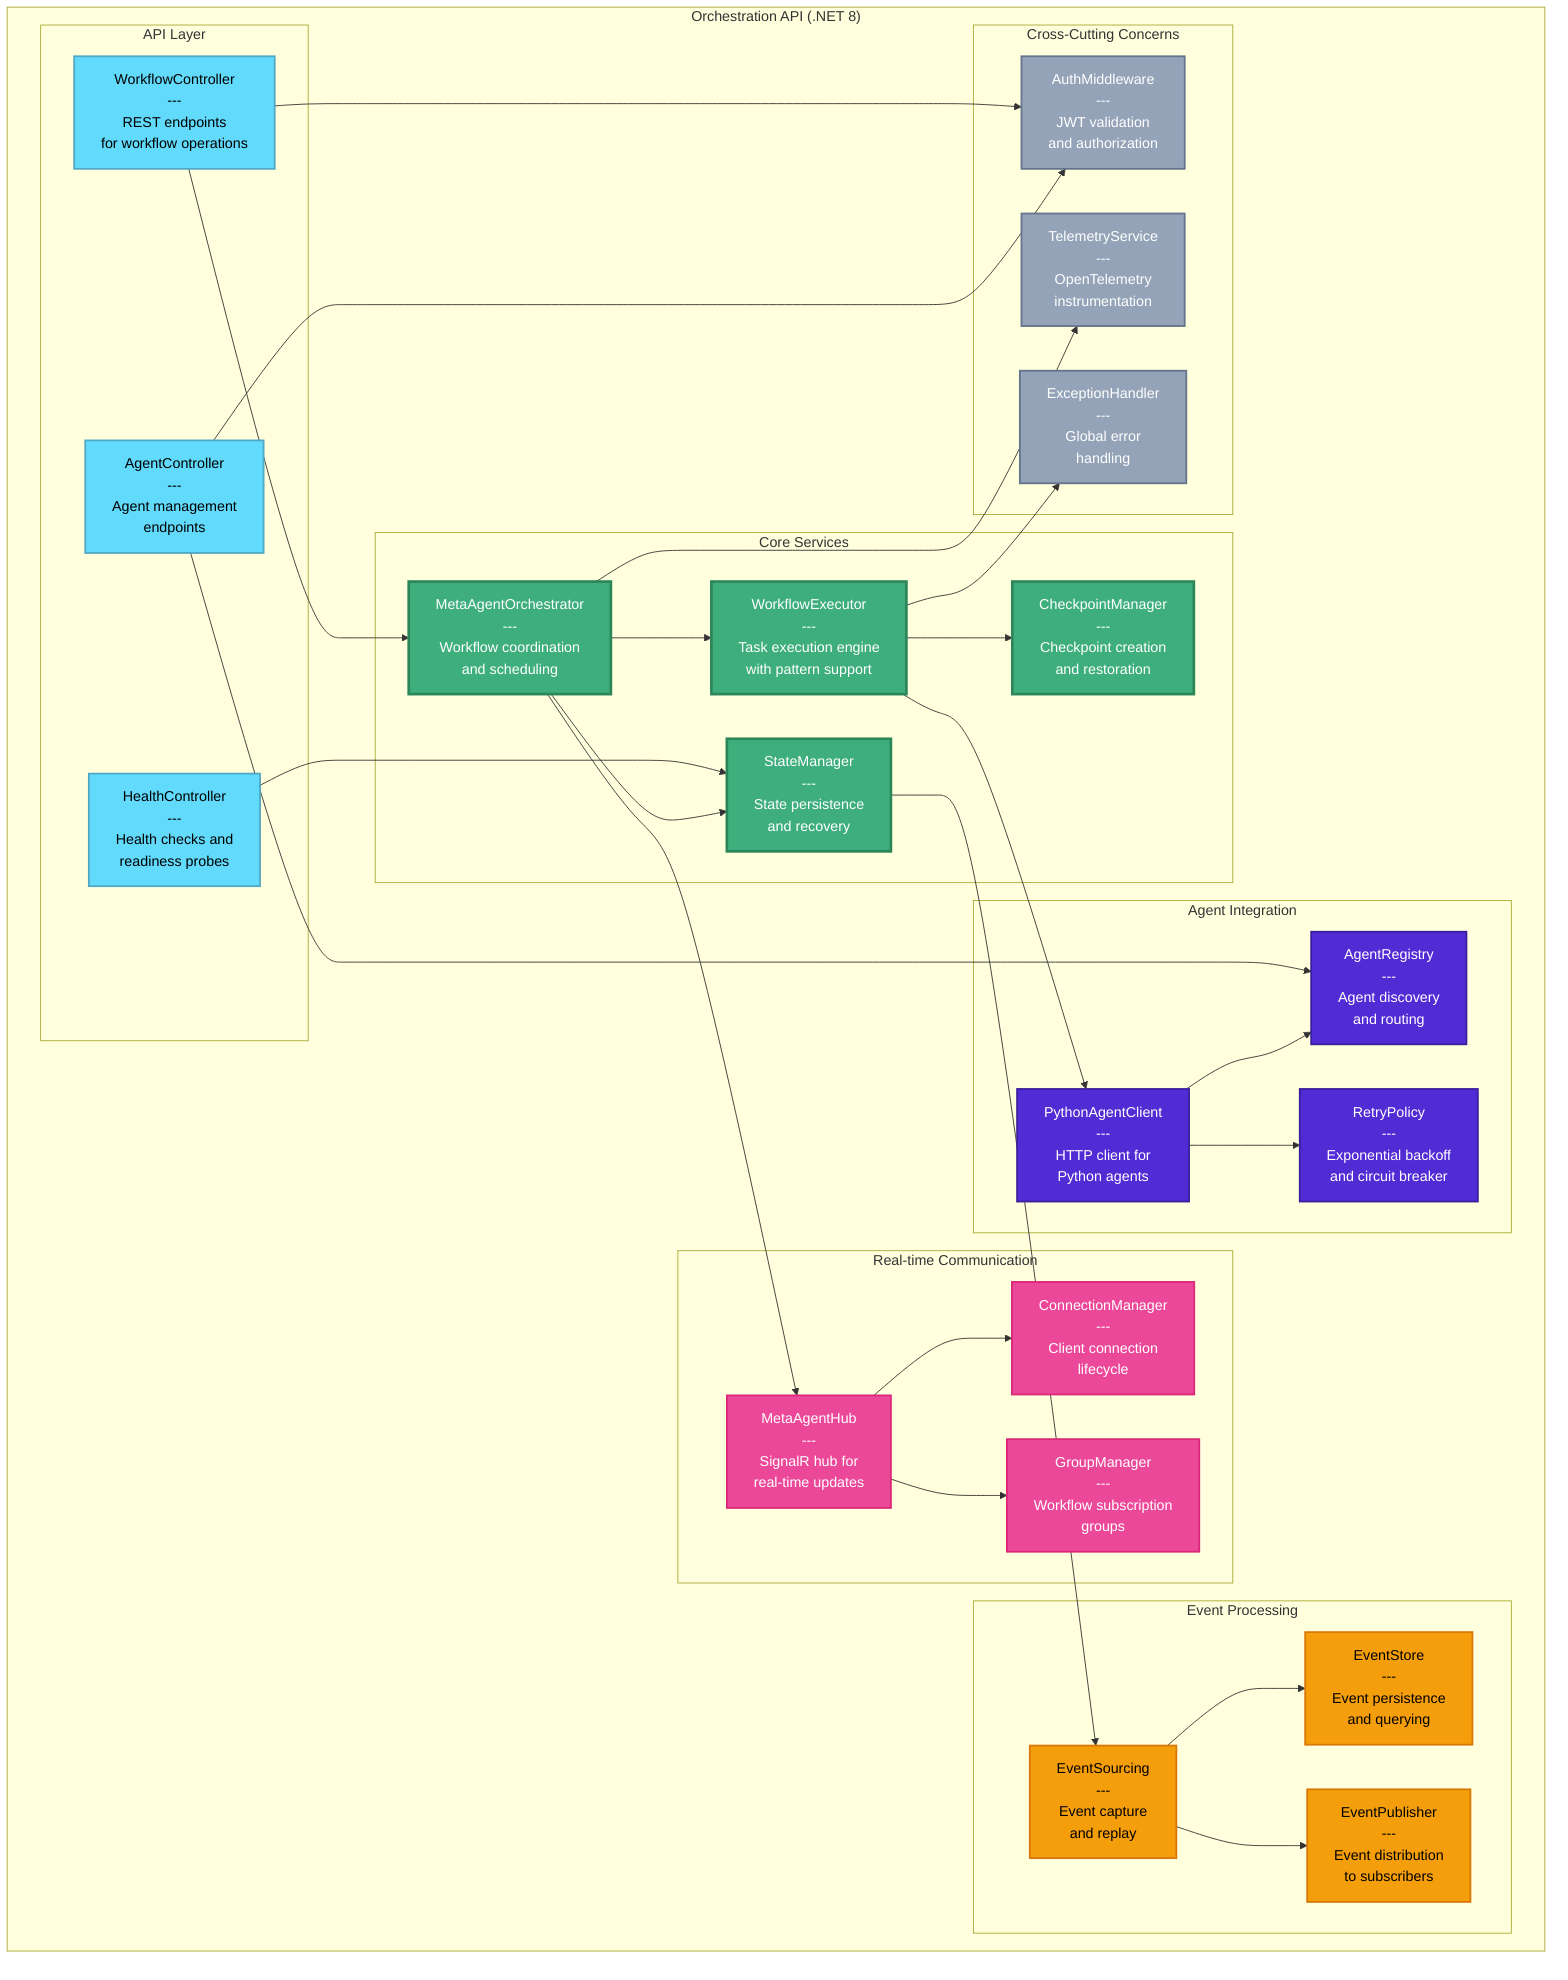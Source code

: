 %% C4 Component Diagram - .NET Orchestrator Deep Dive
%% Shows internal components of the Orchestration Service
%% Establishes clear boundaries for sustainable component design
%% Version: 1.0
%% Last Updated: 2025-10-14

graph TB
    subgraph "Orchestration API (.NET 8)"
        subgraph "API Layer"
            workflow_controller["WorkflowController<br/>---<br/>REST endpoints<br/>for workflow operations"]
            agent_controller["AgentController<br/>---<br/>Agent management<br/>endpoints"]
            health_controller["HealthController<br/>---<br/>Health checks and<br/>readiness probes"]
        end

        subgraph "Core Services"
            orchestrator["MetaAgentOrchestrator<br/>---<br/>Workflow coordination<br/>and scheduling"]
            executor["WorkflowExecutor<br/>---<br/>Task execution engine<br/>with pattern support"]
            state_manager["StateManager<br/>---<br/>State persistence<br/>and recovery"]
            checkpoint_manager["CheckpointManager<br/>---<br/>Checkpoint creation<br/>and restoration"]
        end

        subgraph "Agent Integration"
            python_client["PythonAgentClient<br/>---<br/>HTTP client for<br/>Python agents"]
            retry_policy["RetryPolicy<br/>---<br/>Exponential backoff<br/>and circuit breaker"]
            agent_registry["AgentRegistry<br/>---<br/>Agent discovery<br/>and routing"]
        end

        subgraph "Event Processing"
            event_sourcing["EventSourcing<br/>---<br/>Event capture<br/>and replay"]
            event_publisher["EventPublisher<br/>---<br/>Event distribution<br/>to subscribers"]
            event_store["EventStore<br/>---<br/>Event persistence<br/>and querying"]
        end

        subgraph "Real-time Communication"
            signalr_hub["MetaAgentHub<br/>---<br/>SignalR hub for<br/>real-time updates"]
            connection_manager["ConnectionManager<br/>---<br/>Client connection<br/>lifecycle"]
            group_manager["GroupManager<br/>---<br/>Workflow subscription<br/>groups"]
        end

        subgraph "Cross-Cutting Concerns"
            auth_middleware["AuthMiddleware<br/>---<br/>JWT validation<br/>and authorization"]
            telemetry["TelemetryService<br/>---<br/>OpenTelemetry<br/>instrumentation"]
            exception_handler["ExceptionHandler<br/>---<br/>Global error<br/>handling"]
        end
    end

    %% Internal connections
    workflow_controller --> orchestrator
    agent_controller --> agent_registry
    health_controller --> state_manager

    orchestrator --> executor
    orchestrator --> state_manager
    executor --> python_client
    executor --> checkpoint_manager

    python_client --> retry_policy
    python_client --> agent_registry

    state_manager --> event_sourcing
    event_sourcing --> event_store
    event_sourcing --> event_publisher

    orchestrator --> signalr_hub
    signalr_hub --> connection_manager
    signalr_hub --> group_manager

    workflow_controller --> auth_middleware
    agent_controller --> auth_middleware
    orchestrator --> telemetry
    executor --> exception_handler

    %% Apply semantic color coding
    classDef api fill:#61dafb,stroke:#4fa8c5,color:#000,stroke-width:2px
    classDef core fill:#3eaf7c,stroke:#2d8659,color:#fff,stroke-width:3px
    classDef integration fill:#512bd4,stroke:#3a1f9d,color:#fff,stroke-width:2px
    classDef event fill:#f59e0b,stroke:#d97706,color:#000,stroke-width:2px
    classDef realtime fill:#ec4899,stroke:#db2777,color:#fff,stroke-width:2px
    classDef crosscut fill:#94a3b8,stroke:#64748b,color:#fff,stroke-width:2px

    class workflow_controller,agent_controller,health_controller api
    class orchestrator,executor,state_manager,checkpoint_manager core
    class python_client,retry_policy,agent_registry integration
    class event_sourcing,event_publisher,event_store event
    class signalr_hub,connection_manager,group_manager realtime
    class auth_middleware,telemetry,exception_handler crosscut